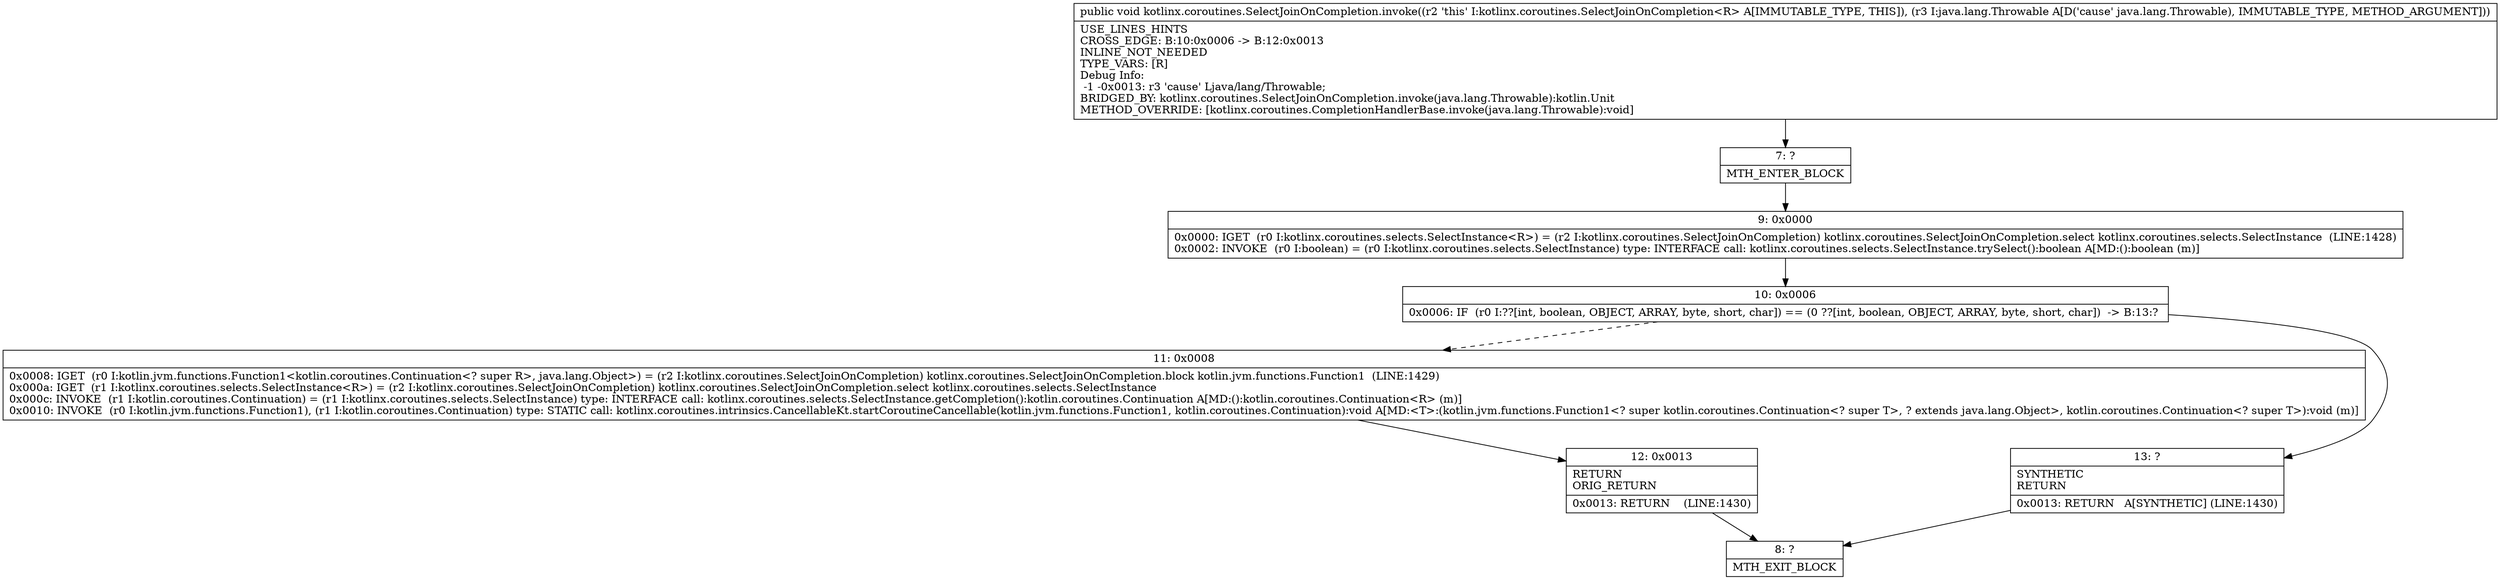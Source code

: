 digraph "CFG forkotlinx.coroutines.SelectJoinOnCompletion.invoke(Ljava\/lang\/Throwable;)V" {
Node_7 [shape=record,label="{7\:\ ?|MTH_ENTER_BLOCK\l}"];
Node_9 [shape=record,label="{9\:\ 0x0000|0x0000: IGET  (r0 I:kotlinx.coroutines.selects.SelectInstance\<R\>) = (r2 I:kotlinx.coroutines.SelectJoinOnCompletion) kotlinx.coroutines.SelectJoinOnCompletion.select kotlinx.coroutines.selects.SelectInstance  (LINE:1428)\l0x0002: INVOKE  (r0 I:boolean) = (r0 I:kotlinx.coroutines.selects.SelectInstance) type: INTERFACE call: kotlinx.coroutines.selects.SelectInstance.trySelect():boolean A[MD:():boolean (m)]\l}"];
Node_10 [shape=record,label="{10\:\ 0x0006|0x0006: IF  (r0 I:??[int, boolean, OBJECT, ARRAY, byte, short, char]) == (0 ??[int, boolean, OBJECT, ARRAY, byte, short, char])  \-\> B:13:? \l}"];
Node_11 [shape=record,label="{11\:\ 0x0008|0x0008: IGET  (r0 I:kotlin.jvm.functions.Function1\<kotlin.coroutines.Continuation\<? super R\>, java.lang.Object\>) = (r2 I:kotlinx.coroutines.SelectJoinOnCompletion) kotlinx.coroutines.SelectJoinOnCompletion.block kotlin.jvm.functions.Function1  (LINE:1429)\l0x000a: IGET  (r1 I:kotlinx.coroutines.selects.SelectInstance\<R\>) = (r2 I:kotlinx.coroutines.SelectJoinOnCompletion) kotlinx.coroutines.SelectJoinOnCompletion.select kotlinx.coroutines.selects.SelectInstance \l0x000c: INVOKE  (r1 I:kotlin.coroutines.Continuation) = (r1 I:kotlinx.coroutines.selects.SelectInstance) type: INTERFACE call: kotlinx.coroutines.selects.SelectInstance.getCompletion():kotlin.coroutines.Continuation A[MD:():kotlin.coroutines.Continuation\<R\> (m)]\l0x0010: INVOKE  (r0 I:kotlin.jvm.functions.Function1), (r1 I:kotlin.coroutines.Continuation) type: STATIC call: kotlinx.coroutines.intrinsics.CancellableKt.startCoroutineCancellable(kotlin.jvm.functions.Function1, kotlin.coroutines.Continuation):void A[MD:\<T\>:(kotlin.jvm.functions.Function1\<? super kotlin.coroutines.Continuation\<? super T\>, ? extends java.lang.Object\>, kotlin.coroutines.Continuation\<? super T\>):void (m)]\l}"];
Node_12 [shape=record,label="{12\:\ 0x0013|RETURN\lORIG_RETURN\l|0x0013: RETURN    (LINE:1430)\l}"];
Node_8 [shape=record,label="{8\:\ ?|MTH_EXIT_BLOCK\l}"];
Node_13 [shape=record,label="{13\:\ ?|SYNTHETIC\lRETURN\l|0x0013: RETURN   A[SYNTHETIC] (LINE:1430)\l}"];
MethodNode[shape=record,label="{public void kotlinx.coroutines.SelectJoinOnCompletion.invoke((r2 'this' I:kotlinx.coroutines.SelectJoinOnCompletion\<R\> A[IMMUTABLE_TYPE, THIS]), (r3 I:java.lang.Throwable A[D('cause' java.lang.Throwable), IMMUTABLE_TYPE, METHOD_ARGUMENT]))  | USE_LINES_HINTS\lCROSS_EDGE: B:10:0x0006 \-\> B:12:0x0013\lINLINE_NOT_NEEDED\lTYPE_VARS: [R]\lDebug Info:\l  \-1 \-0x0013: r3 'cause' Ljava\/lang\/Throwable;\lBRIDGED_BY: kotlinx.coroutines.SelectJoinOnCompletion.invoke(java.lang.Throwable):kotlin.Unit\lMETHOD_OVERRIDE: [kotlinx.coroutines.CompletionHandlerBase.invoke(java.lang.Throwable):void]\l}"];
MethodNode -> Node_7;Node_7 -> Node_9;
Node_9 -> Node_10;
Node_10 -> Node_11[style=dashed];
Node_10 -> Node_13;
Node_11 -> Node_12;
Node_12 -> Node_8;
Node_13 -> Node_8;
}

